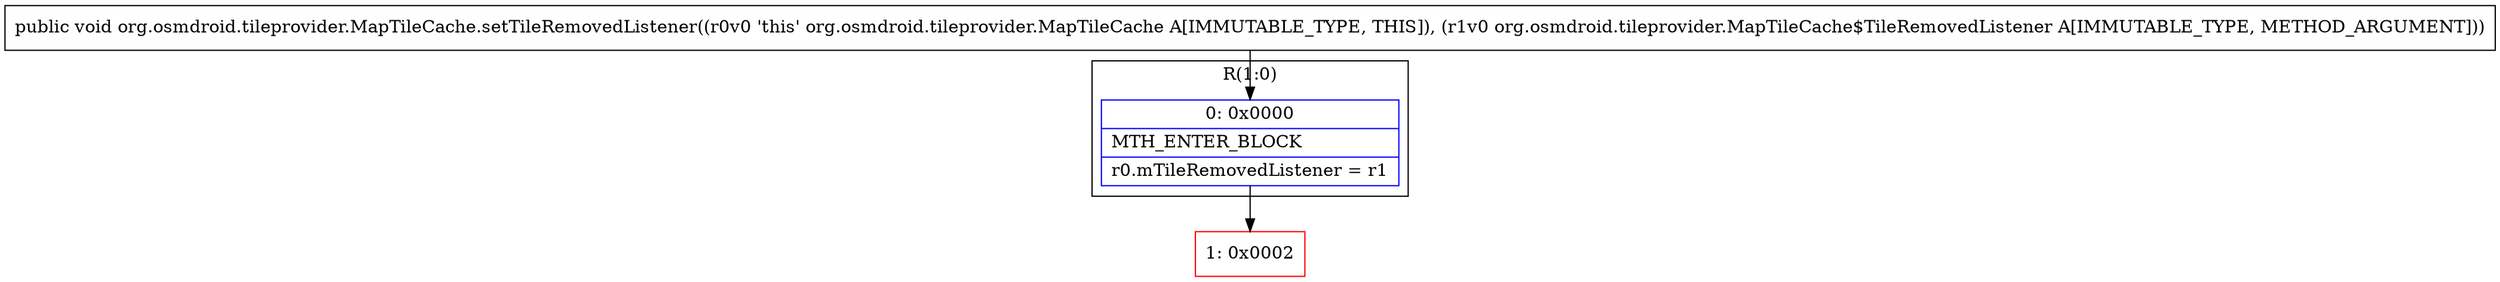 digraph "CFG fororg.osmdroid.tileprovider.MapTileCache.setTileRemovedListener(Lorg\/osmdroid\/tileprovider\/MapTileCache$TileRemovedListener;)V" {
subgraph cluster_Region_1517155414 {
label = "R(1:0)";
node [shape=record,color=blue];
Node_0 [shape=record,label="{0\:\ 0x0000|MTH_ENTER_BLOCK\l|r0.mTileRemovedListener = r1\l}"];
}
Node_1 [shape=record,color=red,label="{1\:\ 0x0002}"];
MethodNode[shape=record,label="{public void org.osmdroid.tileprovider.MapTileCache.setTileRemovedListener((r0v0 'this' org.osmdroid.tileprovider.MapTileCache A[IMMUTABLE_TYPE, THIS]), (r1v0 org.osmdroid.tileprovider.MapTileCache$TileRemovedListener A[IMMUTABLE_TYPE, METHOD_ARGUMENT])) }"];
MethodNode -> Node_0;
Node_0 -> Node_1;
}

